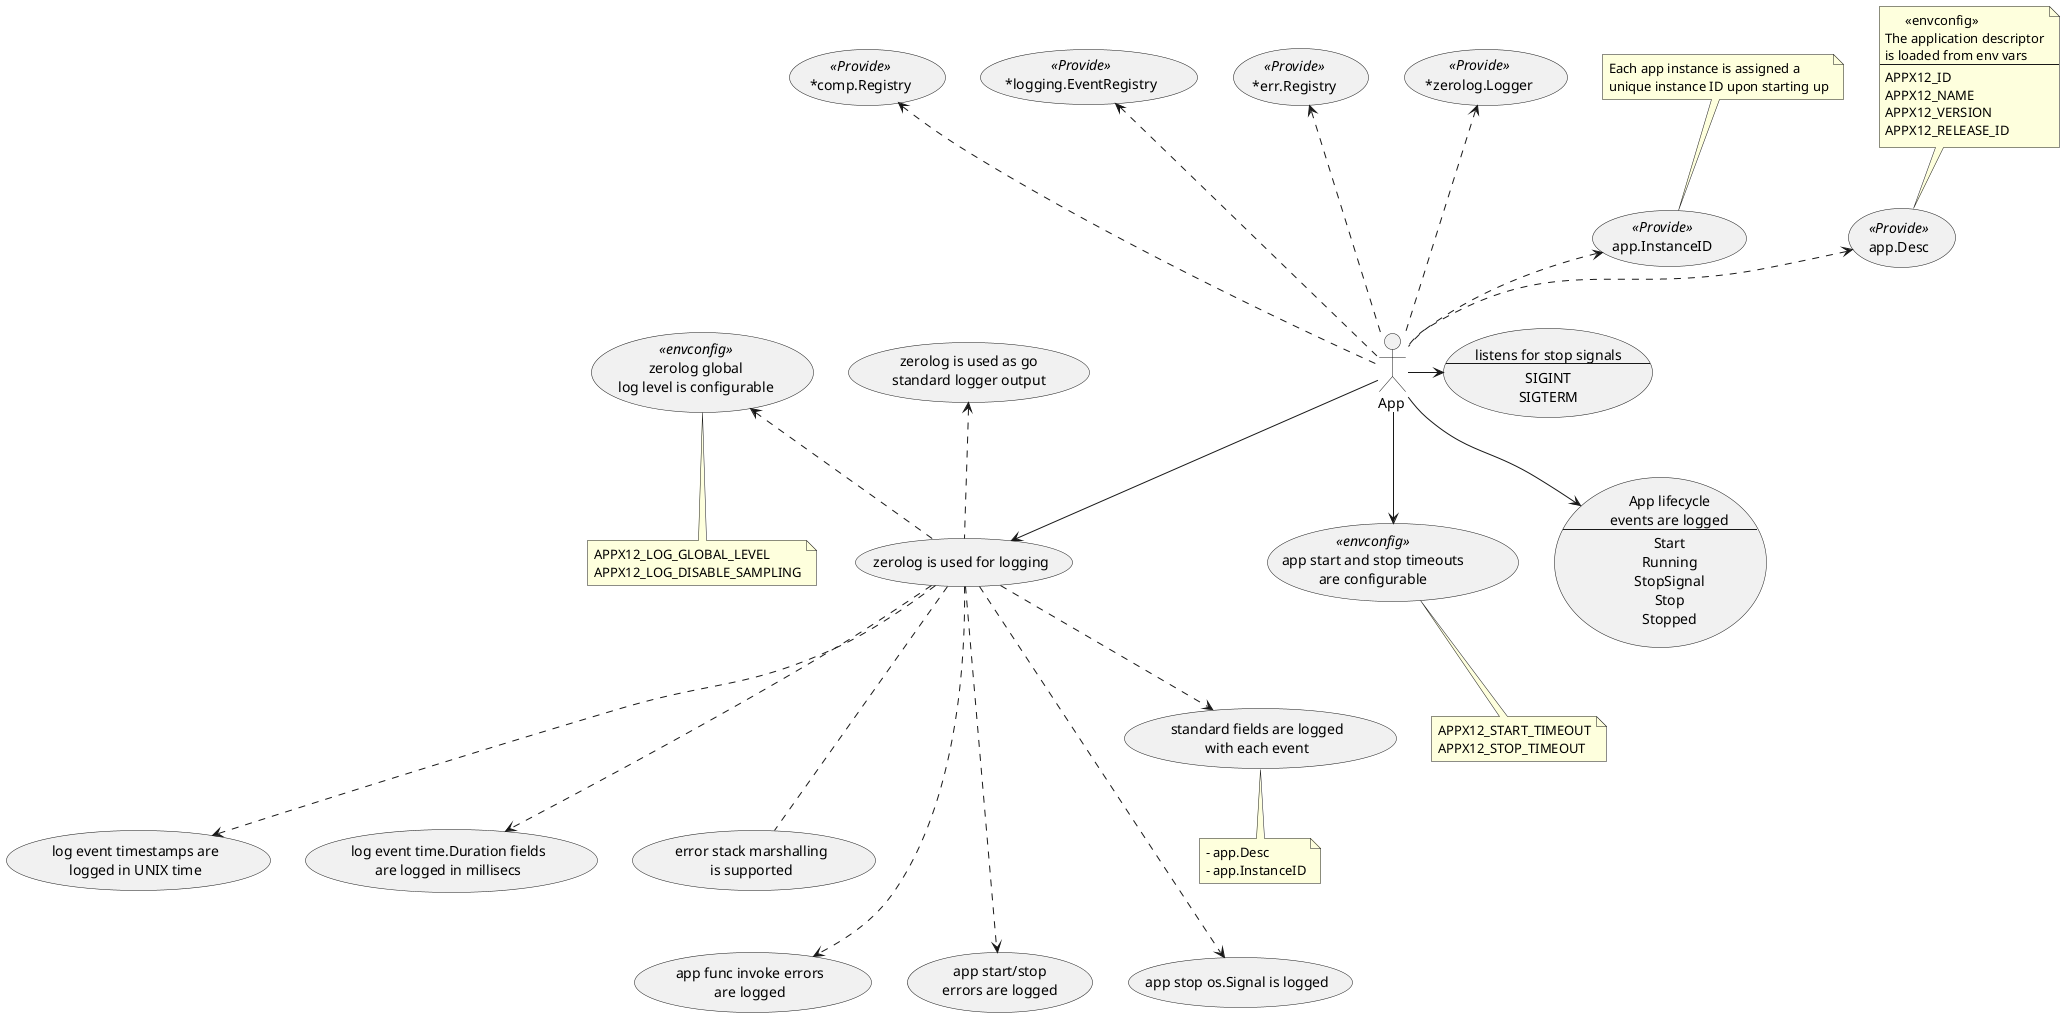 @startuml
skinparam usecase {
	BackgroundColor<< NEW >> DarkSeaGreen
	BorderColor<< NEW >> YellowGreen
}

actor :App : as APP

usecase APP_TIMEOUTS << envconfig >> as "app start and stop timeouts
are configurable"

note bottom of APP_TIMEOUTS {
APPX12_START_TIMEOUT
APPX12_STOP_TIMEOUT
}

usecase APP_LOGGING as "zerolog is used for logging"
usecase ZEROLOG_CONFIG << envconfig >> as "
zerolog global
log level is configurable"

note bottom of ZEROLOG_CONFIG {
APPX12_LOG_GLOBAL_LEVEL
APPX12_LOG_DISABLE_SAMPLING
}

usecase LOG_APP_DESC as "standard fields are logged
with each event"

note bottom of LOG_APP_DESC {
- app.Desc
- app.InstanceID
}

usecase LOG_TIMESTAMP as "log event timestamps are
logged in UNIX time"

usecase LOG_DURATION as "log event time.Duration fields
are logged in millisecs"

usecase LOG_ERROR_STACK_MARSHALLER as "error stack marshalling
is supported"

usecase GO_LOGGING as "zerolog is used as go
standard logger output"

usecase PROVIDE_APP_DESC << Provide >> as "app.Desc"

note top of PROVIDE_APP_DESC {
      <<envconfig>>
The application descriptor
is loaded from env vars
---
APPX12_ID
APPX12_NAME
APPX12_VERSION
APPX12_RELEASE_ID
}

usecase PROVIDE_APP_INSTANCE_ID << Provide >> as "app.InstanceID"

note top of PROVIDE_APP_INSTANCE_ID  {
Each app instance is assigned a
unique instance ID upon starting up
}

usecase PROVIDE_LOGGER << Provide >> as "*zerolog.Logger"
usecase PROVIDE_ERR_REGISTRY << Provide >> as "*err.Registry"
usecase PROVIDE_EVENT_REGISTRY << Provide >> as "*logging.EventRegistry"
usecase PROVIDE_COMP_REGISTRY << Provide >> as "*comp.Registry"


APP .up.> PROVIDE_APP_DESC
APP .up.> PROVIDE_APP_INSTANCE_ID
APP .up..> PROVIDE_LOGGER
APP .up..> PROVIDE_ERR_REGISTRY
APP .up..> PROVIDE_EVENT_REGISTRY
APP .up..> PROVIDE_COMP_REGISTRY

usecase LOG_APP_LIFECYCLE_EVENTS as "App lifecycle
events are logged
---
Start
Running
StopSignal
Stop
Stopped"

usecase LOG_APP_INVOKE_ERRORS as "app func invoke errors
are logged"

usecase LOG_APP_START_STOP_ERRORS as "app start/stop
errors are logged"

usecase LOG_STOP_SIGNAL_EVENT as "app stop os.Signal is logged"

usecase APP_STOP_SIGNALS as "listens for stop signals
---
SIGINT
SIGTERM
"

APP_LOGGING .up.> GO_LOGGING
APP_LOGGING .up.> ZEROLOG_CONFIG
APP_LOGGING ..> LOG_APP_DESC
APP_LOGGING ...> LOG_TIMESTAMP
APP_LOGGING ...> LOG_DURATION
APP_LOGGING ....> LOG_APP_INVOKE_ERRORS
APP_LOGGING ....> LOG_APP_START_STOP_ERRORS
APP_LOGGING ....> LOG_STOP_SIGNAL_EVENT
APP_LOGGING ... LOG_ERROR_STACK_MARSHALLER


APP --> APP_TIMEOUTS
APP --> APP_LOGGING

APP --> LOG_APP_LIFECYCLE_EVENTS
APP -> APP_STOP_SIGNALS

@enduml